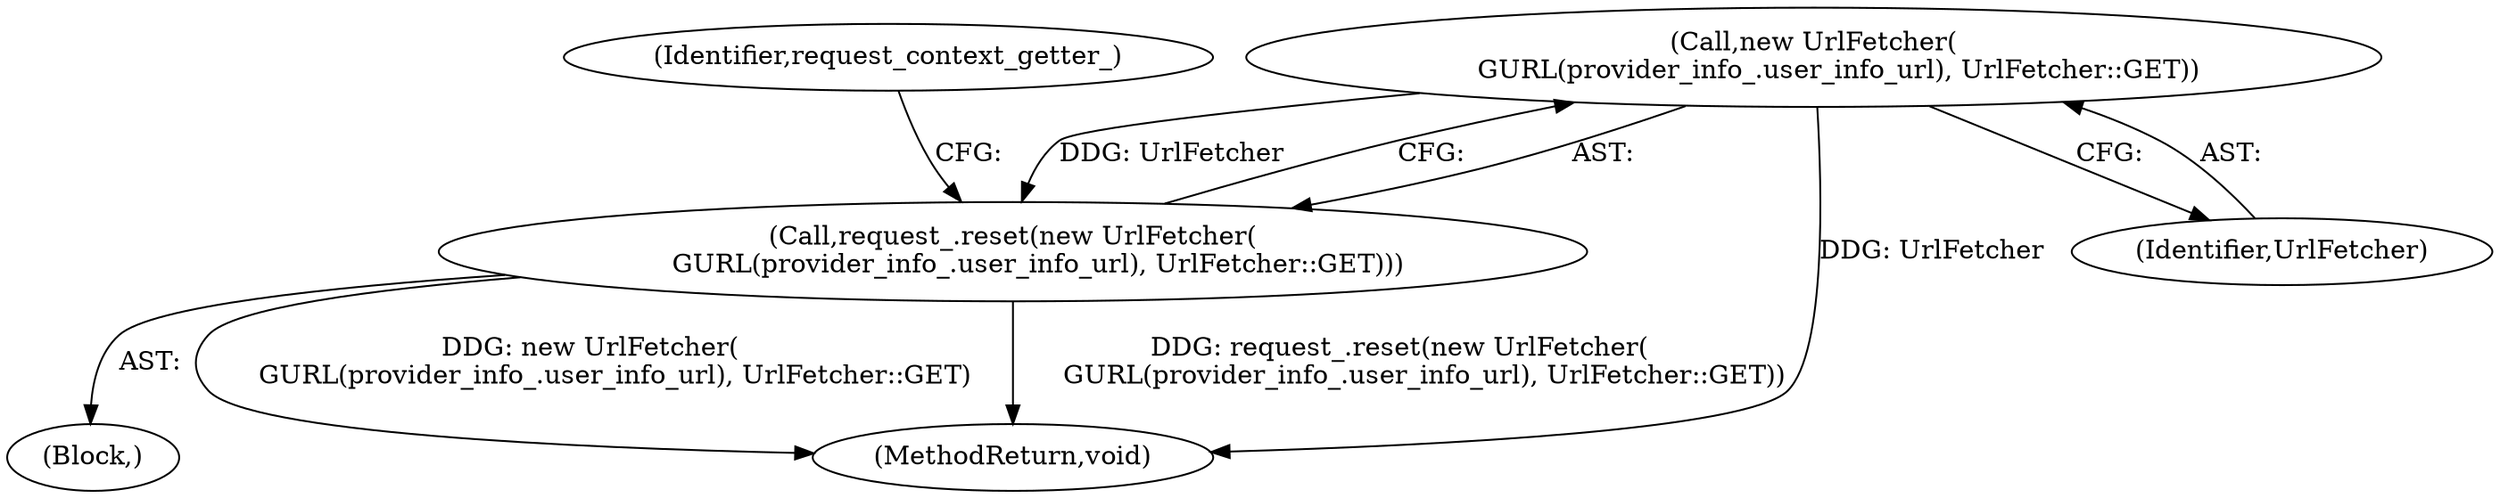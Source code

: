 digraph "1_Chrome_7cf563aba8f4b3bab68e9bfe43824d952241dcf7_0@del" {
"1000103" [label="(Call,new UrlFetcher(\n      GURL(provider_info_.user_info_url), UrlFetcher::GET))"];
"1000102" [label="(Call,request_.reset(new UrlFetcher(\n      GURL(provider_info_.user_info_url), UrlFetcher::GET)))"];
"1000102" [label="(Call,request_.reset(new UrlFetcher(\n      GURL(provider_info_.user_info_url), UrlFetcher::GET)))"];
"1000117" [label="(MethodReturn,void)"];
"1000106" [label="(Identifier,request_context_getter_)"];
"1000103" [label="(Call,new UrlFetcher(\n      GURL(provider_info_.user_info_url), UrlFetcher::GET))"];
"1000104" [label="(Identifier,UrlFetcher)"];
"1000101" [label="(Block,)"];
"1000103" -> "1000102"  [label="AST: "];
"1000103" -> "1000104"  [label="CFG: "];
"1000104" -> "1000103"  [label="AST: "];
"1000102" -> "1000103"  [label="CFG: "];
"1000103" -> "1000117"  [label="DDG: UrlFetcher"];
"1000103" -> "1000102"  [label="DDG: UrlFetcher"];
"1000102" -> "1000101"  [label="AST: "];
"1000106" -> "1000102"  [label="CFG: "];
"1000102" -> "1000117"  [label="DDG: new UrlFetcher(\n      GURL(provider_info_.user_info_url), UrlFetcher::GET)"];
"1000102" -> "1000117"  [label="DDG: request_.reset(new UrlFetcher(\n      GURL(provider_info_.user_info_url), UrlFetcher::GET))"];
}
